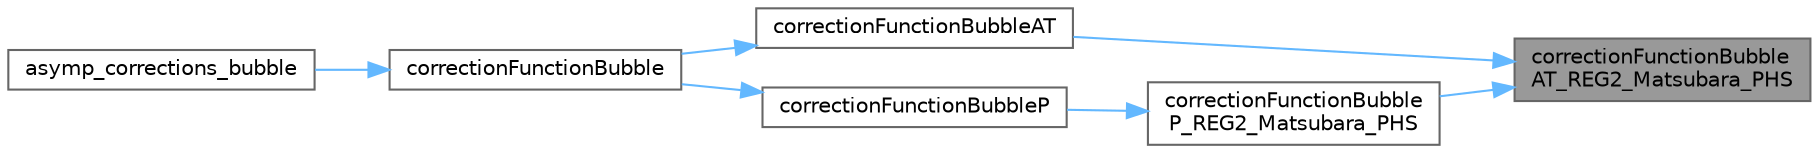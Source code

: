 digraph "correctionFunctionBubbleAT_REG2_Matsubara_PHS"
{
 // INTERACTIVE_SVG=YES
 // LATEX_PDF_SIZE
  bgcolor="transparent";
  edge [fontname=Helvetica,fontsize=10,labelfontname=Helvetica,labelfontsize=10];
  node [fontname=Helvetica,fontsize=10,shape=box,height=0.2,width=0.4];
  rankdir="RL";
  Node1 [id="Node000001",label="correctionFunctionBubble\lAT_REG2_Matsubara_PHS",height=0.2,width=0.4,color="gray40", fillcolor="grey60", style="filled", fontcolor="black",tooltip=" "];
  Node1 -> Node2 [id="edge1_Node000001_Node000002",dir="back",color="steelblue1",style="solid",tooltip=" "];
  Node2 [id="Node000002",label="correctionFunctionBubbleAT",height=0.2,width=0.4,color="grey40", fillcolor="white", style="filled",URL="$dd/dea/bubble__corrections_8hpp.html#a4e88a279f0af637927028dd867835538",tooltip=" "];
  Node2 -> Node3 [id="edge2_Node000002_Node000003",dir="back",color="steelblue1",style="solid",tooltip=" "];
  Node3 [id="Node000003",label="correctionFunctionBubble",height=0.2,width=0.4,color="grey40", fillcolor="white", style="filled",URL="$dd/dea/bubble__corrections_8hpp.html#a01260bb95278d85a754cbc39bafb7bb2",tooltip=" "];
  Node3 -> Node4 [id="edge3_Node000003_Node000004",dir="back",color="steelblue1",style="solid",tooltip=" "];
  Node4 [id="Node000004",label="asymp_corrections_bubble",height=0.2,width=0.4,color="grey40", fillcolor="white", style="filled",URL="$d2/df0/correction__functions_8hpp.html#ac617baabe863b35d7652e62c345a3400",tooltip=" "];
  Node1 -> Node5 [id="edge4_Node000001_Node000005",dir="back",color="steelblue1",style="solid",tooltip=" "];
  Node5 [id="Node000005",label="correctionFunctionBubble\lP_REG2_Matsubara_PHS",height=0.2,width=0.4,color="grey40", fillcolor="white", style="filled",URL="$dd/dea/bubble__corrections_8hpp.html#abf1290f01fb47d3fc10cc04773388cc2",tooltip=" "];
  Node5 -> Node6 [id="edge5_Node000005_Node000006",dir="back",color="steelblue1",style="solid",tooltip=" "];
  Node6 [id="Node000006",label="correctionFunctionBubbleP",height=0.2,width=0.4,color="grey40", fillcolor="white", style="filled",URL="$dd/dea/bubble__corrections_8hpp.html#ab5e1b7834b38d7f2c0257913e5c333ce",tooltip=" "];
  Node6 -> Node3 [id="edge6_Node000006_Node000003",dir="back",color="steelblue1",style="solid",tooltip=" "];
}

